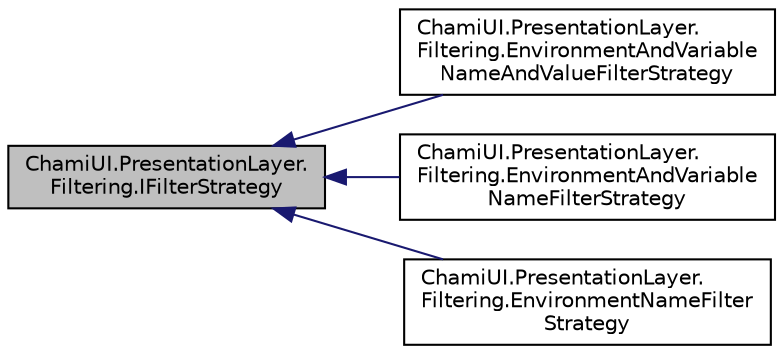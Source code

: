 digraph "ChamiUI.PresentationLayer.Filtering.IFilterStrategy"
{
 // LATEX_PDF_SIZE
  edge [fontname="Helvetica",fontsize="10",labelfontname="Helvetica",labelfontsize="10"];
  node [fontname="Helvetica",fontsize="10",shape=record];
  rankdir="LR";
  Node1 [label="ChamiUI.PresentationLayer.\lFiltering.IFilterStrategy",height=0.2,width=0.4,color="black", fillcolor="grey75", style="filled", fontcolor="black",tooltip="Interface that describes a filtering strategy."];
  Node1 -> Node2 [dir="back",color="midnightblue",fontsize="10",style="solid",fontname="Helvetica"];
  Node2 [label="ChamiUI.PresentationLayer.\lFiltering.EnvironmentAndVariable\lNameAndValueFilterStrategy",height=0.2,width=0.4,color="black", fillcolor="white", style="filled",URL="$class_chami_u_i_1_1_presentation_layer_1_1_filtering_1_1_environment_and_variable_name_and_value_filter_strategy.html",tooltip="An IFilterStrategy that filters based on environment names and environment variable names and values."];
  Node1 -> Node3 [dir="back",color="midnightblue",fontsize="10",style="solid",fontname="Helvetica"];
  Node3 [label="ChamiUI.PresentationLayer.\lFiltering.EnvironmentAndVariable\lNameFilterStrategy",height=0.2,width=0.4,color="black", fillcolor="white", style="filled",URL="$class_chami_u_i_1_1_presentation_layer_1_1_filtering_1_1_environment_and_variable_name_filter_strategy.html",tooltip="An IFilterStrategy that filters based on environment names and environment variable names (but not va..."];
  Node1 -> Node4 [dir="back",color="midnightblue",fontsize="10",style="solid",fontname="Helvetica"];
  Node4 [label="ChamiUI.PresentationLayer.\lFiltering.EnvironmentNameFilter\lStrategy",height=0.2,width=0.4,color="black", fillcolor="white", style="filled",URL="$class_chami_u_i_1_1_presentation_layer_1_1_filtering_1_1_environment_name_filter_strategy.html",tooltip=" "];
}
